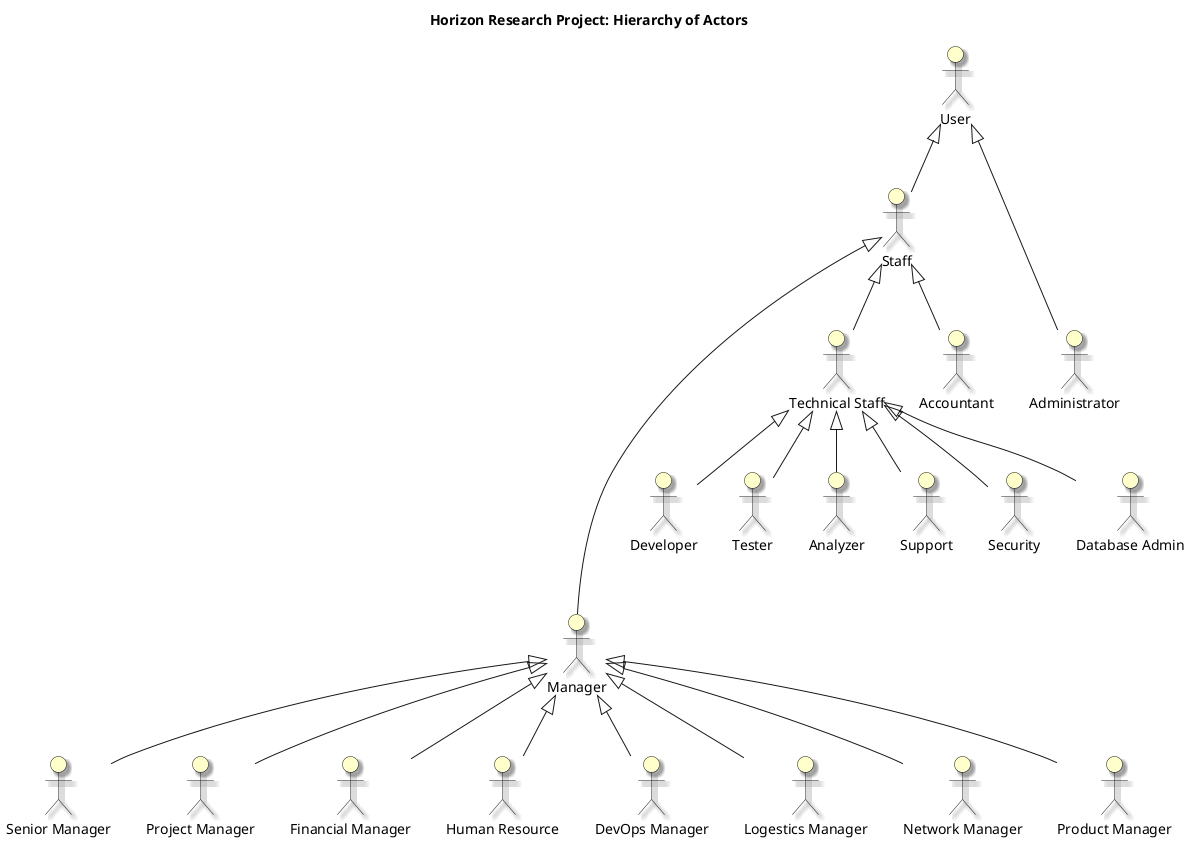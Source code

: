 @startuml

skinparam actorBackgroundColor #Business
skinparam Shadowing True

title Horizon Research Project: Hierarchy of Actors

:User: as User
:Staff: as Staff
:Manager: as Manager
:Technical Staff: as TechnicalStaff
:Manager: as Manager
:Senior Manager: as SeniorManager
:Project Manager: as PMO
:Financial Manager: as Fmanager
:Administrator: as Admin
:Human Resource: as HR
:Accountant: as Accountant
:DevOps Manager: as DevOpsManager
:Developer: as Developer
:Tester: as Tester
:Analyzer: as Analyzer
:Logestics Manager: as LogesticsManager
:Network Manager: as NetworkManager
:Product Manager: as ProductManager
:Support: as Support
:Security: as Security
:Database Admin: as DbAdmin

User <|--- Admin
User <|-- Staff

Staff <|-- TechnicalStaff
Staff <|-- Accountant
Staff <|---- Manager

TechnicalStaff <|-- Developer
TechnicalStaff <|-- Tester
TechnicalStaff <|-- Analyzer
TechnicalStaff <|-- Support
TechnicalStaff <|-- Security
TechnicalStaff <|-- DbAdmin

Manager <|-- SeniorManager
Manager <|-- PMO
Manager <|-- Fmanager
Manager <|-- DevOpsManager
Manager <|-- HR
Manager <|-- LogesticsManager
Manager <|-- ProductManager
Manager <|-- NetworkManager

@enduml